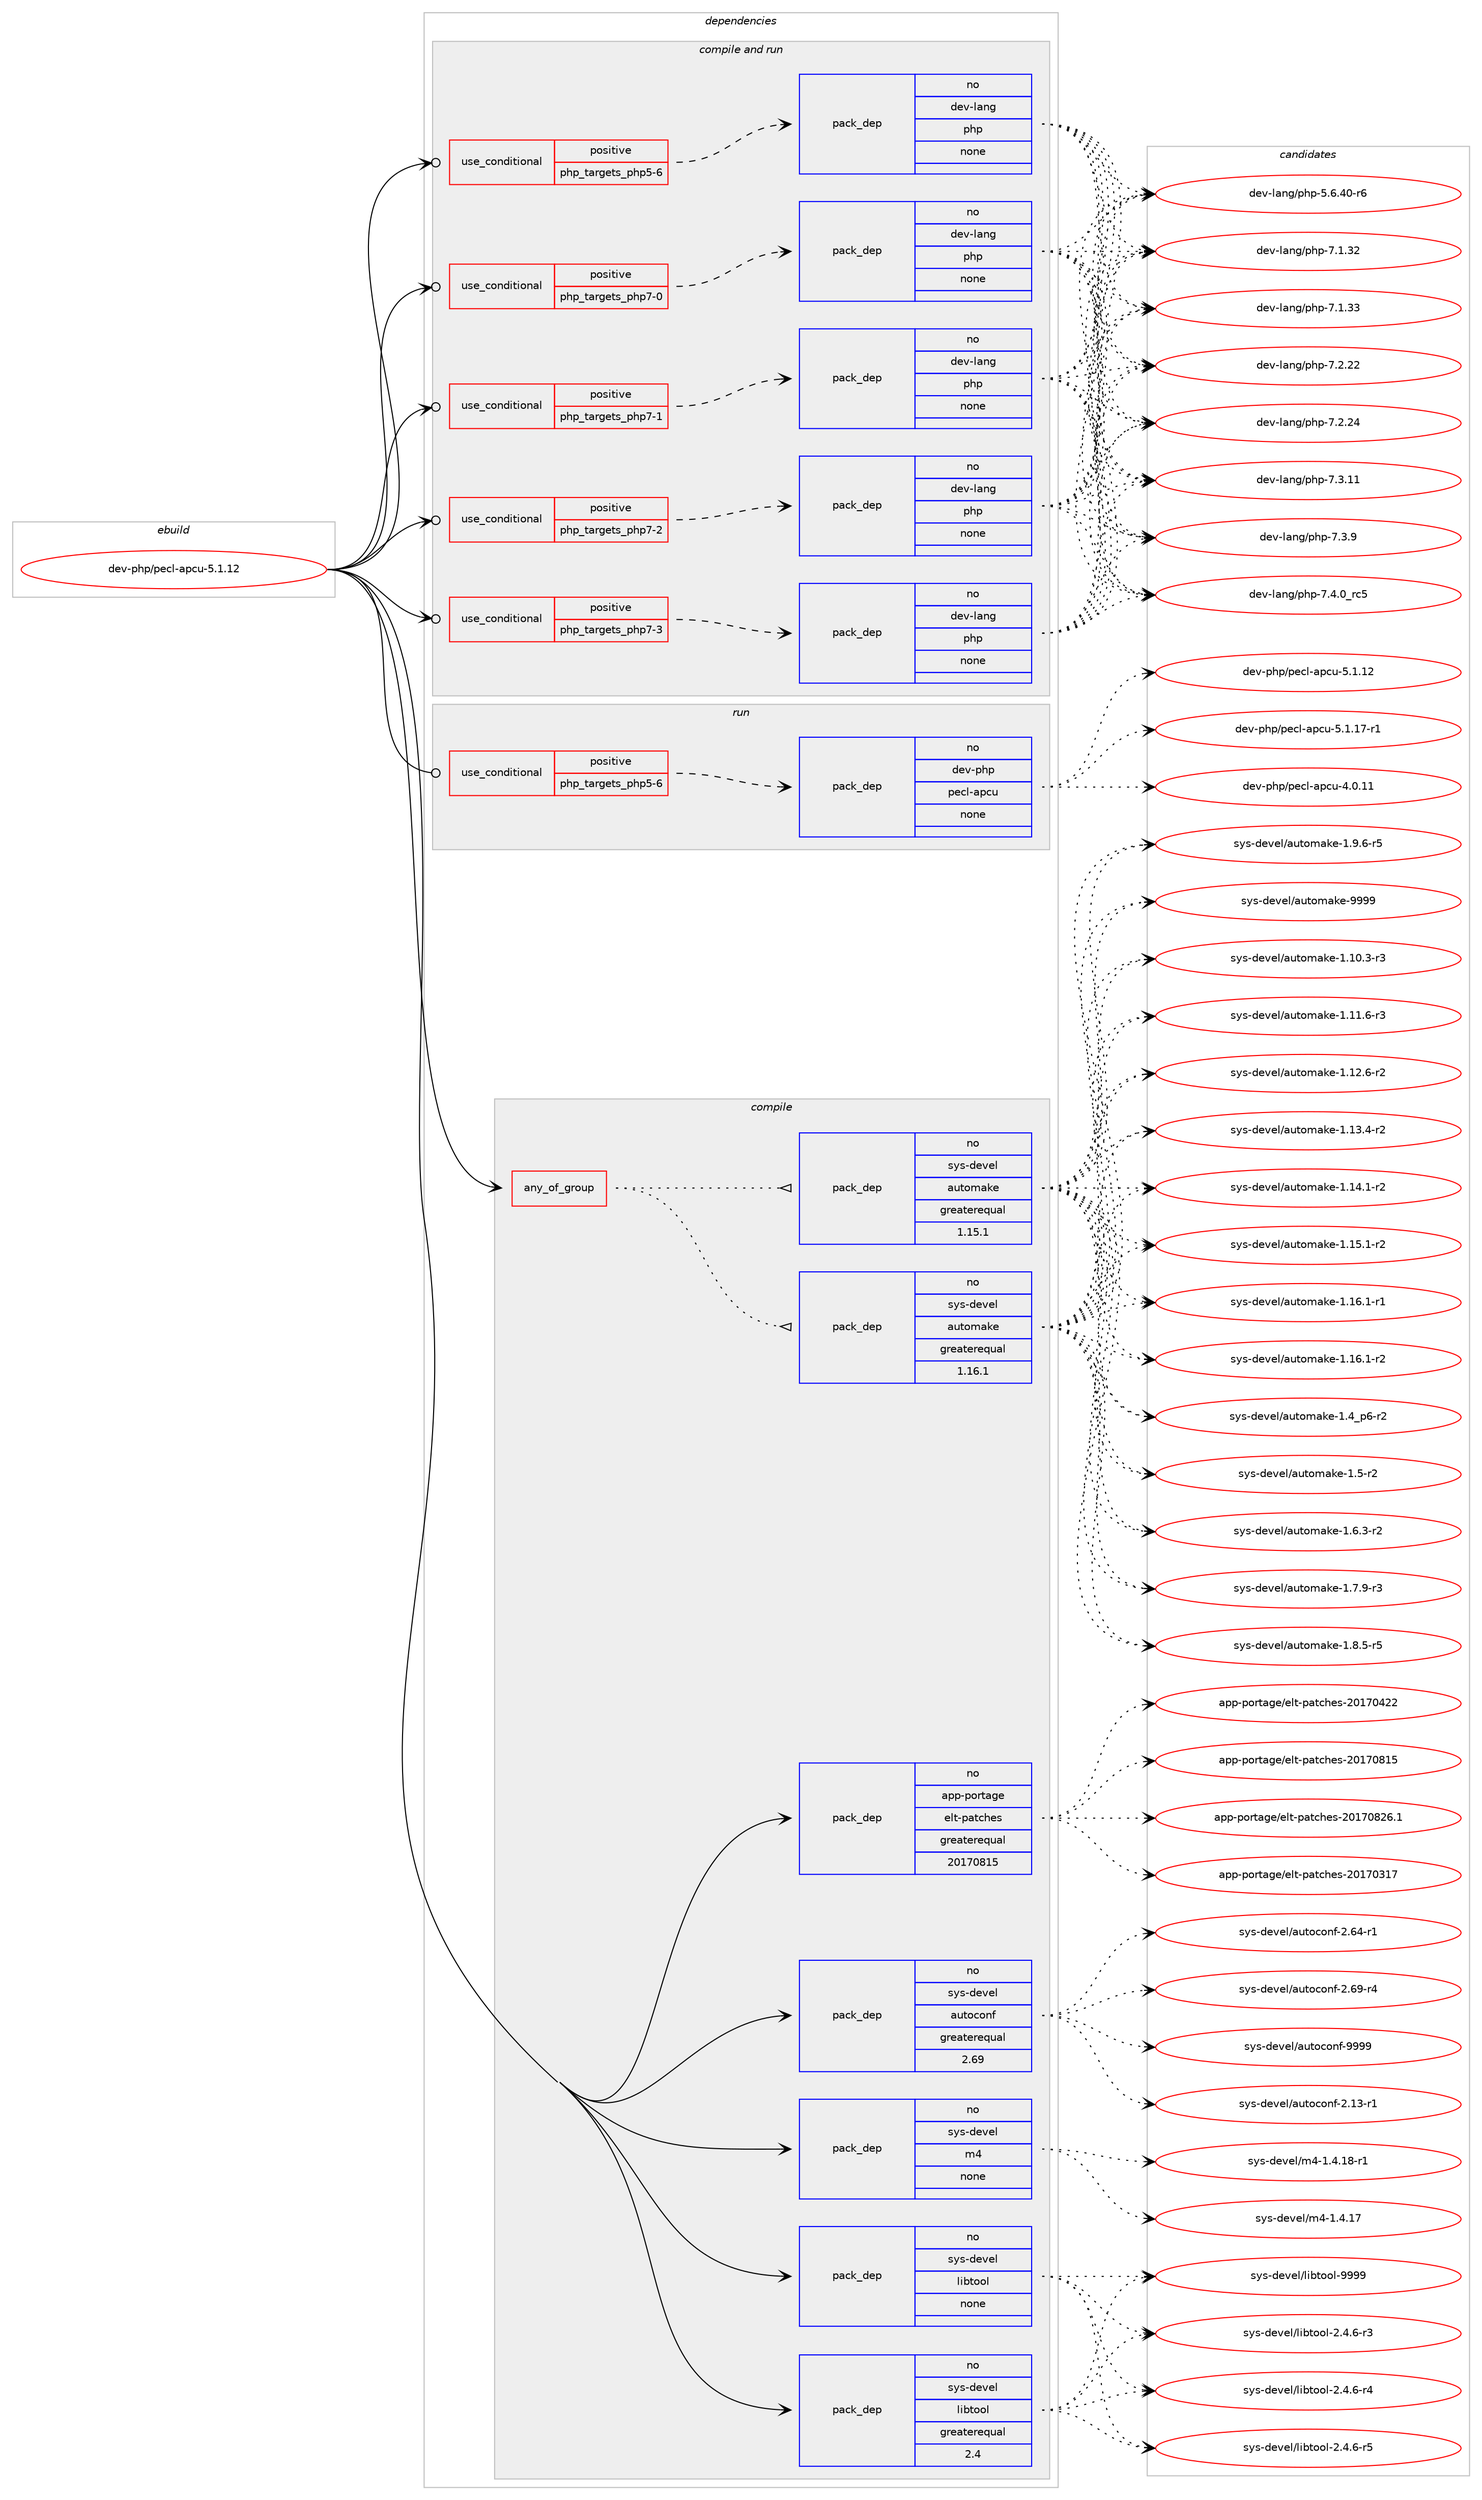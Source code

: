 digraph prolog {

# *************
# Graph options
# *************

newrank=true;
concentrate=true;
compound=true;
graph [rankdir=LR,fontname=Helvetica,fontsize=10,ranksep=1.5];#, ranksep=2.5, nodesep=0.2];
edge  [arrowhead=vee];
node  [fontname=Helvetica,fontsize=10];

# **********
# The ebuild
# **********

subgraph cluster_leftcol {
color=gray;
rank=same;
label=<<i>ebuild</i>>;
id [label="dev-php/pecl-apcu-5.1.12", color=red, width=4, href="../dev-php/pecl-apcu-5.1.12.svg"];
}

# ****************
# The dependencies
# ****************

subgraph cluster_midcol {
color=gray;
label=<<i>dependencies</i>>;
subgraph cluster_compile {
fillcolor="#eeeeee";
style=filled;
label=<<i>compile</i>>;
subgraph any11311 {
dependency589638 [label=<<TABLE BORDER="0" CELLBORDER="1" CELLSPACING="0" CELLPADDING="4"><TR><TD CELLPADDING="10">any_of_group</TD></TR></TABLE>>, shape=none, color=red];subgraph pack443173 {
dependency589639 [label=<<TABLE BORDER="0" CELLBORDER="1" CELLSPACING="0" CELLPADDING="4" WIDTH="220"><TR><TD ROWSPAN="6" CELLPADDING="30">pack_dep</TD></TR><TR><TD WIDTH="110">no</TD></TR><TR><TD>sys-devel</TD></TR><TR><TD>automake</TD></TR><TR><TD>greaterequal</TD></TR><TR><TD>1.16.1</TD></TR></TABLE>>, shape=none, color=blue];
}
dependency589638:e -> dependency589639:w [weight=20,style="dotted",arrowhead="oinv"];
subgraph pack443174 {
dependency589640 [label=<<TABLE BORDER="0" CELLBORDER="1" CELLSPACING="0" CELLPADDING="4" WIDTH="220"><TR><TD ROWSPAN="6" CELLPADDING="30">pack_dep</TD></TR><TR><TD WIDTH="110">no</TD></TR><TR><TD>sys-devel</TD></TR><TR><TD>automake</TD></TR><TR><TD>greaterequal</TD></TR><TR><TD>1.15.1</TD></TR></TABLE>>, shape=none, color=blue];
}
dependency589638:e -> dependency589640:w [weight=20,style="dotted",arrowhead="oinv"];
}
id:e -> dependency589638:w [weight=20,style="solid",arrowhead="vee"];
subgraph pack443175 {
dependency589641 [label=<<TABLE BORDER="0" CELLBORDER="1" CELLSPACING="0" CELLPADDING="4" WIDTH="220"><TR><TD ROWSPAN="6" CELLPADDING="30">pack_dep</TD></TR><TR><TD WIDTH="110">no</TD></TR><TR><TD>app-portage</TD></TR><TR><TD>elt-patches</TD></TR><TR><TD>greaterequal</TD></TR><TR><TD>20170815</TD></TR></TABLE>>, shape=none, color=blue];
}
id:e -> dependency589641:w [weight=20,style="solid",arrowhead="vee"];
subgraph pack443176 {
dependency589642 [label=<<TABLE BORDER="0" CELLBORDER="1" CELLSPACING="0" CELLPADDING="4" WIDTH="220"><TR><TD ROWSPAN="6" CELLPADDING="30">pack_dep</TD></TR><TR><TD WIDTH="110">no</TD></TR><TR><TD>sys-devel</TD></TR><TR><TD>autoconf</TD></TR><TR><TD>greaterequal</TD></TR><TR><TD>2.69</TD></TR></TABLE>>, shape=none, color=blue];
}
id:e -> dependency589642:w [weight=20,style="solid",arrowhead="vee"];
subgraph pack443177 {
dependency589643 [label=<<TABLE BORDER="0" CELLBORDER="1" CELLSPACING="0" CELLPADDING="4" WIDTH="220"><TR><TD ROWSPAN="6" CELLPADDING="30">pack_dep</TD></TR><TR><TD WIDTH="110">no</TD></TR><TR><TD>sys-devel</TD></TR><TR><TD>libtool</TD></TR><TR><TD>greaterequal</TD></TR><TR><TD>2.4</TD></TR></TABLE>>, shape=none, color=blue];
}
id:e -> dependency589643:w [weight=20,style="solid",arrowhead="vee"];
subgraph pack443178 {
dependency589644 [label=<<TABLE BORDER="0" CELLBORDER="1" CELLSPACING="0" CELLPADDING="4" WIDTH="220"><TR><TD ROWSPAN="6" CELLPADDING="30">pack_dep</TD></TR><TR><TD WIDTH="110">no</TD></TR><TR><TD>sys-devel</TD></TR><TR><TD>libtool</TD></TR><TR><TD>none</TD></TR><TR><TD></TD></TR></TABLE>>, shape=none, color=blue];
}
id:e -> dependency589644:w [weight=20,style="solid",arrowhead="vee"];
subgraph pack443179 {
dependency589645 [label=<<TABLE BORDER="0" CELLBORDER="1" CELLSPACING="0" CELLPADDING="4" WIDTH="220"><TR><TD ROWSPAN="6" CELLPADDING="30">pack_dep</TD></TR><TR><TD WIDTH="110">no</TD></TR><TR><TD>sys-devel</TD></TR><TR><TD>m4</TD></TR><TR><TD>none</TD></TR><TR><TD></TD></TR></TABLE>>, shape=none, color=blue];
}
id:e -> dependency589645:w [weight=20,style="solid",arrowhead="vee"];
}
subgraph cluster_compileandrun {
fillcolor="#eeeeee";
style=filled;
label=<<i>compile and run</i>>;
subgraph cond134789 {
dependency589646 [label=<<TABLE BORDER="0" CELLBORDER="1" CELLSPACING="0" CELLPADDING="4"><TR><TD ROWSPAN="3" CELLPADDING="10">use_conditional</TD></TR><TR><TD>positive</TD></TR><TR><TD>php_targets_php5-6</TD></TR></TABLE>>, shape=none, color=red];
subgraph pack443180 {
dependency589647 [label=<<TABLE BORDER="0" CELLBORDER="1" CELLSPACING="0" CELLPADDING="4" WIDTH="220"><TR><TD ROWSPAN="6" CELLPADDING="30">pack_dep</TD></TR><TR><TD WIDTH="110">no</TD></TR><TR><TD>dev-lang</TD></TR><TR><TD>php</TD></TR><TR><TD>none</TD></TR><TR><TD></TD></TR></TABLE>>, shape=none, color=blue];
}
dependency589646:e -> dependency589647:w [weight=20,style="dashed",arrowhead="vee"];
}
id:e -> dependency589646:w [weight=20,style="solid",arrowhead="odotvee"];
subgraph cond134790 {
dependency589648 [label=<<TABLE BORDER="0" CELLBORDER="1" CELLSPACING="0" CELLPADDING="4"><TR><TD ROWSPAN="3" CELLPADDING="10">use_conditional</TD></TR><TR><TD>positive</TD></TR><TR><TD>php_targets_php7-0</TD></TR></TABLE>>, shape=none, color=red];
subgraph pack443181 {
dependency589649 [label=<<TABLE BORDER="0" CELLBORDER="1" CELLSPACING="0" CELLPADDING="4" WIDTH="220"><TR><TD ROWSPAN="6" CELLPADDING="30">pack_dep</TD></TR><TR><TD WIDTH="110">no</TD></TR><TR><TD>dev-lang</TD></TR><TR><TD>php</TD></TR><TR><TD>none</TD></TR><TR><TD></TD></TR></TABLE>>, shape=none, color=blue];
}
dependency589648:e -> dependency589649:w [weight=20,style="dashed",arrowhead="vee"];
}
id:e -> dependency589648:w [weight=20,style="solid",arrowhead="odotvee"];
subgraph cond134791 {
dependency589650 [label=<<TABLE BORDER="0" CELLBORDER="1" CELLSPACING="0" CELLPADDING="4"><TR><TD ROWSPAN="3" CELLPADDING="10">use_conditional</TD></TR><TR><TD>positive</TD></TR><TR><TD>php_targets_php7-1</TD></TR></TABLE>>, shape=none, color=red];
subgraph pack443182 {
dependency589651 [label=<<TABLE BORDER="0" CELLBORDER="1" CELLSPACING="0" CELLPADDING="4" WIDTH="220"><TR><TD ROWSPAN="6" CELLPADDING="30">pack_dep</TD></TR><TR><TD WIDTH="110">no</TD></TR><TR><TD>dev-lang</TD></TR><TR><TD>php</TD></TR><TR><TD>none</TD></TR><TR><TD></TD></TR></TABLE>>, shape=none, color=blue];
}
dependency589650:e -> dependency589651:w [weight=20,style="dashed",arrowhead="vee"];
}
id:e -> dependency589650:w [weight=20,style="solid",arrowhead="odotvee"];
subgraph cond134792 {
dependency589652 [label=<<TABLE BORDER="0" CELLBORDER="1" CELLSPACING="0" CELLPADDING="4"><TR><TD ROWSPAN="3" CELLPADDING="10">use_conditional</TD></TR><TR><TD>positive</TD></TR><TR><TD>php_targets_php7-2</TD></TR></TABLE>>, shape=none, color=red];
subgraph pack443183 {
dependency589653 [label=<<TABLE BORDER="0" CELLBORDER="1" CELLSPACING="0" CELLPADDING="4" WIDTH="220"><TR><TD ROWSPAN="6" CELLPADDING="30">pack_dep</TD></TR><TR><TD WIDTH="110">no</TD></TR><TR><TD>dev-lang</TD></TR><TR><TD>php</TD></TR><TR><TD>none</TD></TR><TR><TD></TD></TR></TABLE>>, shape=none, color=blue];
}
dependency589652:e -> dependency589653:w [weight=20,style="dashed",arrowhead="vee"];
}
id:e -> dependency589652:w [weight=20,style="solid",arrowhead="odotvee"];
subgraph cond134793 {
dependency589654 [label=<<TABLE BORDER="0" CELLBORDER="1" CELLSPACING="0" CELLPADDING="4"><TR><TD ROWSPAN="3" CELLPADDING="10">use_conditional</TD></TR><TR><TD>positive</TD></TR><TR><TD>php_targets_php7-3</TD></TR></TABLE>>, shape=none, color=red];
subgraph pack443184 {
dependency589655 [label=<<TABLE BORDER="0" CELLBORDER="1" CELLSPACING="0" CELLPADDING="4" WIDTH="220"><TR><TD ROWSPAN="6" CELLPADDING="30">pack_dep</TD></TR><TR><TD WIDTH="110">no</TD></TR><TR><TD>dev-lang</TD></TR><TR><TD>php</TD></TR><TR><TD>none</TD></TR><TR><TD></TD></TR></TABLE>>, shape=none, color=blue];
}
dependency589654:e -> dependency589655:w [weight=20,style="dashed",arrowhead="vee"];
}
id:e -> dependency589654:w [weight=20,style="solid",arrowhead="odotvee"];
}
subgraph cluster_run {
fillcolor="#eeeeee";
style=filled;
label=<<i>run</i>>;
subgraph cond134794 {
dependency589656 [label=<<TABLE BORDER="0" CELLBORDER="1" CELLSPACING="0" CELLPADDING="4"><TR><TD ROWSPAN="3" CELLPADDING="10">use_conditional</TD></TR><TR><TD>positive</TD></TR><TR><TD>php_targets_php5-6</TD></TR></TABLE>>, shape=none, color=red];
subgraph pack443185 {
dependency589657 [label=<<TABLE BORDER="0" CELLBORDER="1" CELLSPACING="0" CELLPADDING="4" WIDTH="220"><TR><TD ROWSPAN="6" CELLPADDING="30">pack_dep</TD></TR><TR><TD WIDTH="110">no</TD></TR><TR><TD>dev-php</TD></TR><TR><TD>pecl-apcu</TD></TR><TR><TD>none</TD></TR><TR><TD></TD></TR></TABLE>>, shape=none, color=blue];
}
dependency589656:e -> dependency589657:w [weight=20,style="dashed",arrowhead="vee"];
}
id:e -> dependency589656:w [weight=20,style="solid",arrowhead="odot"];
}
}

# **************
# The candidates
# **************

subgraph cluster_choices {
rank=same;
color=gray;
label=<<i>candidates</i>>;

subgraph choice443173 {
color=black;
nodesep=1;
choice11512111545100101118101108479711711611110997107101454946494846514511451 [label="sys-devel/automake-1.10.3-r3", color=red, width=4,href="../sys-devel/automake-1.10.3-r3.svg"];
choice11512111545100101118101108479711711611110997107101454946494946544511451 [label="sys-devel/automake-1.11.6-r3", color=red, width=4,href="../sys-devel/automake-1.11.6-r3.svg"];
choice11512111545100101118101108479711711611110997107101454946495046544511450 [label="sys-devel/automake-1.12.6-r2", color=red, width=4,href="../sys-devel/automake-1.12.6-r2.svg"];
choice11512111545100101118101108479711711611110997107101454946495146524511450 [label="sys-devel/automake-1.13.4-r2", color=red, width=4,href="../sys-devel/automake-1.13.4-r2.svg"];
choice11512111545100101118101108479711711611110997107101454946495246494511450 [label="sys-devel/automake-1.14.1-r2", color=red, width=4,href="../sys-devel/automake-1.14.1-r2.svg"];
choice11512111545100101118101108479711711611110997107101454946495346494511450 [label="sys-devel/automake-1.15.1-r2", color=red, width=4,href="../sys-devel/automake-1.15.1-r2.svg"];
choice11512111545100101118101108479711711611110997107101454946495446494511449 [label="sys-devel/automake-1.16.1-r1", color=red, width=4,href="../sys-devel/automake-1.16.1-r1.svg"];
choice11512111545100101118101108479711711611110997107101454946495446494511450 [label="sys-devel/automake-1.16.1-r2", color=red, width=4,href="../sys-devel/automake-1.16.1-r2.svg"];
choice115121115451001011181011084797117116111109971071014549465295112544511450 [label="sys-devel/automake-1.4_p6-r2", color=red, width=4,href="../sys-devel/automake-1.4_p6-r2.svg"];
choice11512111545100101118101108479711711611110997107101454946534511450 [label="sys-devel/automake-1.5-r2", color=red, width=4,href="../sys-devel/automake-1.5-r2.svg"];
choice115121115451001011181011084797117116111109971071014549465446514511450 [label="sys-devel/automake-1.6.3-r2", color=red, width=4,href="../sys-devel/automake-1.6.3-r2.svg"];
choice115121115451001011181011084797117116111109971071014549465546574511451 [label="sys-devel/automake-1.7.9-r3", color=red, width=4,href="../sys-devel/automake-1.7.9-r3.svg"];
choice115121115451001011181011084797117116111109971071014549465646534511453 [label="sys-devel/automake-1.8.5-r5", color=red, width=4,href="../sys-devel/automake-1.8.5-r5.svg"];
choice115121115451001011181011084797117116111109971071014549465746544511453 [label="sys-devel/automake-1.9.6-r5", color=red, width=4,href="../sys-devel/automake-1.9.6-r5.svg"];
choice115121115451001011181011084797117116111109971071014557575757 [label="sys-devel/automake-9999", color=red, width=4,href="../sys-devel/automake-9999.svg"];
dependency589639:e -> choice11512111545100101118101108479711711611110997107101454946494846514511451:w [style=dotted,weight="100"];
dependency589639:e -> choice11512111545100101118101108479711711611110997107101454946494946544511451:w [style=dotted,weight="100"];
dependency589639:e -> choice11512111545100101118101108479711711611110997107101454946495046544511450:w [style=dotted,weight="100"];
dependency589639:e -> choice11512111545100101118101108479711711611110997107101454946495146524511450:w [style=dotted,weight="100"];
dependency589639:e -> choice11512111545100101118101108479711711611110997107101454946495246494511450:w [style=dotted,weight="100"];
dependency589639:e -> choice11512111545100101118101108479711711611110997107101454946495346494511450:w [style=dotted,weight="100"];
dependency589639:e -> choice11512111545100101118101108479711711611110997107101454946495446494511449:w [style=dotted,weight="100"];
dependency589639:e -> choice11512111545100101118101108479711711611110997107101454946495446494511450:w [style=dotted,weight="100"];
dependency589639:e -> choice115121115451001011181011084797117116111109971071014549465295112544511450:w [style=dotted,weight="100"];
dependency589639:e -> choice11512111545100101118101108479711711611110997107101454946534511450:w [style=dotted,weight="100"];
dependency589639:e -> choice115121115451001011181011084797117116111109971071014549465446514511450:w [style=dotted,weight="100"];
dependency589639:e -> choice115121115451001011181011084797117116111109971071014549465546574511451:w [style=dotted,weight="100"];
dependency589639:e -> choice115121115451001011181011084797117116111109971071014549465646534511453:w [style=dotted,weight="100"];
dependency589639:e -> choice115121115451001011181011084797117116111109971071014549465746544511453:w [style=dotted,weight="100"];
dependency589639:e -> choice115121115451001011181011084797117116111109971071014557575757:w [style=dotted,weight="100"];
}
subgraph choice443174 {
color=black;
nodesep=1;
choice11512111545100101118101108479711711611110997107101454946494846514511451 [label="sys-devel/automake-1.10.3-r3", color=red, width=4,href="../sys-devel/automake-1.10.3-r3.svg"];
choice11512111545100101118101108479711711611110997107101454946494946544511451 [label="sys-devel/automake-1.11.6-r3", color=red, width=4,href="../sys-devel/automake-1.11.6-r3.svg"];
choice11512111545100101118101108479711711611110997107101454946495046544511450 [label="sys-devel/automake-1.12.6-r2", color=red, width=4,href="../sys-devel/automake-1.12.6-r2.svg"];
choice11512111545100101118101108479711711611110997107101454946495146524511450 [label="sys-devel/automake-1.13.4-r2", color=red, width=4,href="../sys-devel/automake-1.13.4-r2.svg"];
choice11512111545100101118101108479711711611110997107101454946495246494511450 [label="sys-devel/automake-1.14.1-r2", color=red, width=4,href="../sys-devel/automake-1.14.1-r2.svg"];
choice11512111545100101118101108479711711611110997107101454946495346494511450 [label="sys-devel/automake-1.15.1-r2", color=red, width=4,href="../sys-devel/automake-1.15.1-r2.svg"];
choice11512111545100101118101108479711711611110997107101454946495446494511449 [label="sys-devel/automake-1.16.1-r1", color=red, width=4,href="../sys-devel/automake-1.16.1-r1.svg"];
choice11512111545100101118101108479711711611110997107101454946495446494511450 [label="sys-devel/automake-1.16.1-r2", color=red, width=4,href="../sys-devel/automake-1.16.1-r2.svg"];
choice115121115451001011181011084797117116111109971071014549465295112544511450 [label="sys-devel/automake-1.4_p6-r2", color=red, width=4,href="../sys-devel/automake-1.4_p6-r2.svg"];
choice11512111545100101118101108479711711611110997107101454946534511450 [label="sys-devel/automake-1.5-r2", color=red, width=4,href="../sys-devel/automake-1.5-r2.svg"];
choice115121115451001011181011084797117116111109971071014549465446514511450 [label="sys-devel/automake-1.6.3-r2", color=red, width=4,href="../sys-devel/automake-1.6.3-r2.svg"];
choice115121115451001011181011084797117116111109971071014549465546574511451 [label="sys-devel/automake-1.7.9-r3", color=red, width=4,href="../sys-devel/automake-1.7.9-r3.svg"];
choice115121115451001011181011084797117116111109971071014549465646534511453 [label="sys-devel/automake-1.8.5-r5", color=red, width=4,href="../sys-devel/automake-1.8.5-r5.svg"];
choice115121115451001011181011084797117116111109971071014549465746544511453 [label="sys-devel/automake-1.9.6-r5", color=red, width=4,href="../sys-devel/automake-1.9.6-r5.svg"];
choice115121115451001011181011084797117116111109971071014557575757 [label="sys-devel/automake-9999", color=red, width=4,href="../sys-devel/automake-9999.svg"];
dependency589640:e -> choice11512111545100101118101108479711711611110997107101454946494846514511451:w [style=dotted,weight="100"];
dependency589640:e -> choice11512111545100101118101108479711711611110997107101454946494946544511451:w [style=dotted,weight="100"];
dependency589640:e -> choice11512111545100101118101108479711711611110997107101454946495046544511450:w [style=dotted,weight="100"];
dependency589640:e -> choice11512111545100101118101108479711711611110997107101454946495146524511450:w [style=dotted,weight="100"];
dependency589640:e -> choice11512111545100101118101108479711711611110997107101454946495246494511450:w [style=dotted,weight="100"];
dependency589640:e -> choice11512111545100101118101108479711711611110997107101454946495346494511450:w [style=dotted,weight="100"];
dependency589640:e -> choice11512111545100101118101108479711711611110997107101454946495446494511449:w [style=dotted,weight="100"];
dependency589640:e -> choice11512111545100101118101108479711711611110997107101454946495446494511450:w [style=dotted,weight="100"];
dependency589640:e -> choice115121115451001011181011084797117116111109971071014549465295112544511450:w [style=dotted,weight="100"];
dependency589640:e -> choice11512111545100101118101108479711711611110997107101454946534511450:w [style=dotted,weight="100"];
dependency589640:e -> choice115121115451001011181011084797117116111109971071014549465446514511450:w [style=dotted,weight="100"];
dependency589640:e -> choice115121115451001011181011084797117116111109971071014549465546574511451:w [style=dotted,weight="100"];
dependency589640:e -> choice115121115451001011181011084797117116111109971071014549465646534511453:w [style=dotted,weight="100"];
dependency589640:e -> choice115121115451001011181011084797117116111109971071014549465746544511453:w [style=dotted,weight="100"];
dependency589640:e -> choice115121115451001011181011084797117116111109971071014557575757:w [style=dotted,weight="100"];
}
subgraph choice443175 {
color=black;
nodesep=1;
choice97112112451121111141169710310147101108116451129711699104101115455048495548514955 [label="app-portage/elt-patches-20170317", color=red, width=4,href="../app-portage/elt-patches-20170317.svg"];
choice97112112451121111141169710310147101108116451129711699104101115455048495548525050 [label="app-portage/elt-patches-20170422", color=red, width=4,href="../app-portage/elt-patches-20170422.svg"];
choice97112112451121111141169710310147101108116451129711699104101115455048495548564953 [label="app-portage/elt-patches-20170815", color=red, width=4,href="../app-portage/elt-patches-20170815.svg"];
choice971121124511211111411697103101471011081164511297116991041011154550484955485650544649 [label="app-portage/elt-patches-20170826.1", color=red, width=4,href="../app-portage/elt-patches-20170826.1.svg"];
dependency589641:e -> choice97112112451121111141169710310147101108116451129711699104101115455048495548514955:w [style=dotted,weight="100"];
dependency589641:e -> choice97112112451121111141169710310147101108116451129711699104101115455048495548525050:w [style=dotted,weight="100"];
dependency589641:e -> choice97112112451121111141169710310147101108116451129711699104101115455048495548564953:w [style=dotted,weight="100"];
dependency589641:e -> choice971121124511211111411697103101471011081164511297116991041011154550484955485650544649:w [style=dotted,weight="100"];
}
subgraph choice443176 {
color=black;
nodesep=1;
choice1151211154510010111810110847971171161119911111010245504649514511449 [label="sys-devel/autoconf-2.13-r1", color=red, width=4,href="../sys-devel/autoconf-2.13-r1.svg"];
choice1151211154510010111810110847971171161119911111010245504654524511449 [label="sys-devel/autoconf-2.64-r1", color=red, width=4,href="../sys-devel/autoconf-2.64-r1.svg"];
choice1151211154510010111810110847971171161119911111010245504654574511452 [label="sys-devel/autoconf-2.69-r4", color=red, width=4,href="../sys-devel/autoconf-2.69-r4.svg"];
choice115121115451001011181011084797117116111991111101024557575757 [label="sys-devel/autoconf-9999", color=red, width=4,href="../sys-devel/autoconf-9999.svg"];
dependency589642:e -> choice1151211154510010111810110847971171161119911111010245504649514511449:w [style=dotted,weight="100"];
dependency589642:e -> choice1151211154510010111810110847971171161119911111010245504654524511449:w [style=dotted,weight="100"];
dependency589642:e -> choice1151211154510010111810110847971171161119911111010245504654574511452:w [style=dotted,weight="100"];
dependency589642:e -> choice115121115451001011181011084797117116111991111101024557575757:w [style=dotted,weight="100"];
}
subgraph choice443177 {
color=black;
nodesep=1;
choice1151211154510010111810110847108105981161111111084550465246544511451 [label="sys-devel/libtool-2.4.6-r3", color=red, width=4,href="../sys-devel/libtool-2.4.6-r3.svg"];
choice1151211154510010111810110847108105981161111111084550465246544511452 [label="sys-devel/libtool-2.4.6-r4", color=red, width=4,href="../sys-devel/libtool-2.4.6-r4.svg"];
choice1151211154510010111810110847108105981161111111084550465246544511453 [label="sys-devel/libtool-2.4.6-r5", color=red, width=4,href="../sys-devel/libtool-2.4.6-r5.svg"];
choice1151211154510010111810110847108105981161111111084557575757 [label="sys-devel/libtool-9999", color=red, width=4,href="../sys-devel/libtool-9999.svg"];
dependency589643:e -> choice1151211154510010111810110847108105981161111111084550465246544511451:w [style=dotted,weight="100"];
dependency589643:e -> choice1151211154510010111810110847108105981161111111084550465246544511452:w [style=dotted,weight="100"];
dependency589643:e -> choice1151211154510010111810110847108105981161111111084550465246544511453:w [style=dotted,weight="100"];
dependency589643:e -> choice1151211154510010111810110847108105981161111111084557575757:w [style=dotted,weight="100"];
}
subgraph choice443178 {
color=black;
nodesep=1;
choice1151211154510010111810110847108105981161111111084550465246544511451 [label="sys-devel/libtool-2.4.6-r3", color=red, width=4,href="../sys-devel/libtool-2.4.6-r3.svg"];
choice1151211154510010111810110847108105981161111111084550465246544511452 [label="sys-devel/libtool-2.4.6-r4", color=red, width=4,href="../sys-devel/libtool-2.4.6-r4.svg"];
choice1151211154510010111810110847108105981161111111084550465246544511453 [label="sys-devel/libtool-2.4.6-r5", color=red, width=4,href="../sys-devel/libtool-2.4.6-r5.svg"];
choice1151211154510010111810110847108105981161111111084557575757 [label="sys-devel/libtool-9999", color=red, width=4,href="../sys-devel/libtool-9999.svg"];
dependency589644:e -> choice1151211154510010111810110847108105981161111111084550465246544511451:w [style=dotted,weight="100"];
dependency589644:e -> choice1151211154510010111810110847108105981161111111084550465246544511452:w [style=dotted,weight="100"];
dependency589644:e -> choice1151211154510010111810110847108105981161111111084550465246544511453:w [style=dotted,weight="100"];
dependency589644:e -> choice1151211154510010111810110847108105981161111111084557575757:w [style=dotted,weight="100"];
}
subgraph choice443179 {
color=black;
nodesep=1;
choice11512111545100101118101108471095245494652464955 [label="sys-devel/m4-1.4.17", color=red, width=4,href="../sys-devel/m4-1.4.17.svg"];
choice115121115451001011181011084710952454946524649564511449 [label="sys-devel/m4-1.4.18-r1", color=red, width=4,href="../sys-devel/m4-1.4.18-r1.svg"];
dependency589645:e -> choice11512111545100101118101108471095245494652464955:w [style=dotted,weight="100"];
dependency589645:e -> choice115121115451001011181011084710952454946524649564511449:w [style=dotted,weight="100"];
}
subgraph choice443180 {
color=black;
nodesep=1;
choice100101118451089711010347112104112455346544652484511454 [label="dev-lang/php-5.6.40-r6", color=red, width=4,href="../dev-lang/php-5.6.40-r6.svg"];
choice10010111845108971101034711210411245554649465150 [label="dev-lang/php-7.1.32", color=red, width=4,href="../dev-lang/php-7.1.32.svg"];
choice10010111845108971101034711210411245554649465151 [label="dev-lang/php-7.1.33", color=red, width=4,href="../dev-lang/php-7.1.33.svg"];
choice10010111845108971101034711210411245554650465050 [label="dev-lang/php-7.2.22", color=red, width=4,href="../dev-lang/php-7.2.22.svg"];
choice10010111845108971101034711210411245554650465052 [label="dev-lang/php-7.2.24", color=red, width=4,href="../dev-lang/php-7.2.24.svg"];
choice10010111845108971101034711210411245554651464949 [label="dev-lang/php-7.3.11", color=red, width=4,href="../dev-lang/php-7.3.11.svg"];
choice100101118451089711010347112104112455546514657 [label="dev-lang/php-7.3.9", color=red, width=4,href="../dev-lang/php-7.3.9.svg"];
choice100101118451089711010347112104112455546524648951149953 [label="dev-lang/php-7.4.0_rc5", color=red, width=4,href="../dev-lang/php-7.4.0_rc5.svg"];
dependency589647:e -> choice100101118451089711010347112104112455346544652484511454:w [style=dotted,weight="100"];
dependency589647:e -> choice10010111845108971101034711210411245554649465150:w [style=dotted,weight="100"];
dependency589647:e -> choice10010111845108971101034711210411245554649465151:w [style=dotted,weight="100"];
dependency589647:e -> choice10010111845108971101034711210411245554650465050:w [style=dotted,weight="100"];
dependency589647:e -> choice10010111845108971101034711210411245554650465052:w [style=dotted,weight="100"];
dependency589647:e -> choice10010111845108971101034711210411245554651464949:w [style=dotted,weight="100"];
dependency589647:e -> choice100101118451089711010347112104112455546514657:w [style=dotted,weight="100"];
dependency589647:e -> choice100101118451089711010347112104112455546524648951149953:w [style=dotted,weight="100"];
}
subgraph choice443181 {
color=black;
nodesep=1;
choice100101118451089711010347112104112455346544652484511454 [label="dev-lang/php-5.6.40-r6", color=red, width=4,href="../dev-lang/php-5.6.40-r6.svg"];
choice10010111845108971101034711210411245554649465150 [label="dev-lang/php-7.1.32", color=red, width=4,href="../dev-lang/php-7.1.32.svg"];
choice10010111845108971101034711210411245554649465151 [label="dev-lang/php-7.1.33", color=red, width=4,href="../dev-lang/php-7.1.33.svg"];
choice10010111845108971101034711210411245554650465050 [label="dev-lang/php-7.2.22", color=red, width=4,href="../dev-lang/php-7.2.22.svg"];
choice10010111845108971101034711210411245554650465052 [label="dev-lang/php-7.2.24", color=red, width=4,href="../dev-lang/php-7.2.24.svg"];
choice10010111845108971101034711210411245554651464949 [label="dev-lang/php-7.3.11", color=red, width=4,href="../dev-lang/php-7.3.11.svg"];
choice100101118451089711010347112104112455546514657 [label="dev-lang/php-7.3.9", color=red, width=4,href="../dev-lang/php-7.3.9.svg"];
choice100101118451089711010347112104112455546524648951149953 [label="dev-lang/php-7.4.0_rc5", color=red, width=4,href="../dev-lang/php-7.4.0_rc5.svg"];
dependency589649:e -> choice100101118451089711010347112104112455346544652484511454:w [style=dotted,weight="100"];
dependency589649:e -> choice10010111845108971101034711210411245554649465150:w [style=dotted,weight="100"];
dependency589649:e -> choice10010111845108971101034711210411245554649465151:w [style=dotted,weight="100"];
dependency589649:e -> choice10010111845108971101034711210411245554650465050:w [style=dotted,weight="100"];
dependency589649:e -> choice10010111845108971101034711210411245554650465052:w [style=dotted,weight="100"];
dependency589649:e -> choice10010111845108971101034711210411245554651464949:w [style=dotted,weight="100"];
dependency589649:e -> choice100101118451089711010347112104112455546514657:w [style=dotted,weight="100"];
dependency589649:e -> choice100101118451089711010347112104112455546524648951149953:w [style=dotted,weight="100"];
}
subgraph choice443182 {
color=black;
nodesep=1;
choice100101118451089711010347112104112455346544652484511454 [label="dev-lang/php-5.6.40-r6", color=red, width=4,href="../dev-lang/php-5.6.40-r6.svg"];
choice10010111845108971101034711210411245554649465150 [label="dev-lang/php-7.1.32", color=red, width=4,href="../dev-lang/php-7.1.32.svg"];
choice10010111845108971101034711210411245554649465151 [label="dev-lang/php-7.1.33", color=red, width=4,href="../dev-lang/php-7.1.33.svg"];
choice10010111845108971101034711210411245554650465050 [label="dev-lang/php-7.2.22", color=red, width=4,href="../dev-lang/php-7.2.22.svg"];
choice10010111845108971101034711210411245554650465052 [label="dev-lang/php-7.2.24", color=red, width=4,href="../dev-lang/php-7.2.24.svg"];
choice10010111845108971101034711210411245554651464949 [label="dev-lang/php-7.3.11", color=red, width=4,href="../dev-lang/php-7.3.11.svg"];
choice100101118451089711010347112104112455546514657 [label="dev-lang/php-7.3.9", color=red, width=4,href="../dev-lang/php-7.3.9.svg"];
choice100101118451089711010347112104112455546524648951149953 [label="dev-lang/php-7.4.0_rc5", color=red, width=4,href="../dev-lang/php-7.4.0_rc5.svg"];
dependency589651:e -> choice100101118451089711010347112104112455346544652484511454:w [style=dotted,weight="100"];
dependency589651:e -> choice10010111845108971101034711210411245554649465150:w [style=dotted,weight="100"];
dependency589651:e -> choice10010111845108971101034711210411245554649465151:w [style=dotted,weight="100"];
dependency589651:e -> choice10010111845108971101034711210411245554650465050:w [style=dotted,weight="100"];
dependency589651:e -> choice10010111845108971101034711210411245554650465052:w [style=dotted,weight="100"];
dependency589651:e -> choice10010111845108971101034711210411245554651464949:w [style=dotted,weight="100"];
dependency589651:e -> choice100101118451089711010347112104112455546514657:w [style=dotted,weight="100"];
dependency589651:e -> choice100101118451089711010347112104112455546524648951149953:w [style=dotted,weight="100"];
}
subgraph choice443183 {
color=black;
nodesep=1;
choice100101118451089711010347112104112455346544652484511454 [label="dev-lang/php-5.6.40-r6", color=red, width=4,href="../dev-lang/php-5.6.40-r6.svg"];
choice10010111845108971101034711210411245554649465150 [label="dev-lang/php-7.1.32", color=red, width=4,href="../dev-lang/php-7.1.32.svg"];
choice10010111845108971101034711210411245554649465151 [label="dev-lang/php-7.1.33", color=red, width=4,href="../dev-lang/php-7.1.33.svg"];
choice10010111845108971101034711210411245554650465050 [label="dev-lang/php-7.2.22", color=red, width=4,href="../dev-lang/php-7.2.22.svg"];
choice10010111845108971101034711210411245554650465052 [label="dev-lang/php-7.2.24", color=red, width=4,href="../dev-lang/php-7.2.24.svg"];
choice10010111845108971101034711210411245554651464949 [label="dev-lang/php-7.3.11", color=red, width=4,href="../dev-lang/php-7.3.11.svg"];
choice100101118451089711010347112104112455546514657 [label="dev-lang/php-7.3.9", color=red, width=4,href="../dev-lang/php-7.3.9.svg"];
choice100101118451089711010347112104112455546524648951149953 [label="dev-lang/php-7.4.0_rc5", color=red, width=4,href="../dev-lang/php-7.4.0_rc5.svg"];
dependency589653:e -> choice100101118451089711010347112104112455346544652484511454:w [style=dotted,weight="100"];
dependency589653:e -> choice10010111845108971101034711210411245554649465150:w [style=dotted,weight="100"];
dependency589653:e -> choice10010111845108971101034711210411245554649465151:w [style=dotted,weight="100"];
dependency589653:e -> choice10010111845108971101034711210411245554650465050:w [style=dotted,weight="100"];
dependency589653:e -> choice10010111845108971101034711210411245554650465052:w [style=dotted,weight="100"];
dependency589653:e -> choice10010111845108971101034711210411245554651464949:w [style=dotted,weight="100"];
dependency589653:e -> choice100101118451089711010347112104112455546514657:w [style=dotted,weight="100"];
dependency589653:e -> choice100101118451089711010347112104112455546524648951149953:w [style=dotted,weight="100"];
}
subgraph choice443184 {
color=black;
nodesep=1;
choice100101118451089711010347112104112455346544652484511454 [label="dev-lang/php-5.6.40-r6", color=red, width=4,href="../dev-lang/php-5.6.40-r6.svg"];
choice10010111845108971101034711210411245554649465150 [label="dev-lang/php-7.1.32", color=red, width=4,href="../dev-lang/php-7.1.32.svg"];
choice10010111845108971101034711210411245554649465151 [label="dev-lang/php-7.1.33", color=red, width=4,href="../dev-lang/php-7.1.33.svg"];
choice10010111845108971101034711210411245554650465050 [label="dev-lang/php-7.2.22", color=red, width=4,href="../dev-lang/php-7.2.22.svg"];
choice10010111845108971101034711210411245554650465052 [label="dev-lang/php-7.2.24", color=red, width=4,href="../dev-lang/php-7.2.24.svg"];
choice10010111845108971101034711210411245554651464949 [label="dev-lang/php-7.3.11", color=red, width=4,href="../dev-lang/php-7.3.11.svg"];
choice100101118451089711010347112104112455546514657 [label="dev-lang/php-7.3.9", color=red, width=4,href="../dev-lang/php-7.3.9.svg"];
choice100101118451089711010347112104112455546524648951149953 [label="dev-lang/php-7.4.0_rc5", color=red, width=4,href="../dev-lang/php-7.4.0_rc5.svg"];
dependency589655:e -> choice100101118451089711010347112104112455346544652484511454:w [style=dotted,weight="100"];
dependency589655:e -> choice10010111845108971101034711210411245554649465150:w [style=dotted,weight="100"];
dependency589655:e -> choice10010111845108971101034711210411245554649465151:w [style=dotted,weight="100"];
dependency589655:e -> choice10010111845108971101034711210411245554650465050:w [style=dotted,weight="100"];
dependency589655:e -> choice10010111845108971101034711210411245554650465052:w [style=dotted,weight="100"];
dependency589655:e -> choice10010111845108971101034711210411245554651464949:w [style=dotted,weight="100"];
dependency589655:e -> choice100101118451089711010347112104112455546514657:w [style=dotted,weight="100"];
dependency589655:e -> choice100101118451089711010347112104112455546524648951149953:w [style=dotted,weight="100"];
}
subgraph choice443185 {
color=black;
nodesep=1;
choice10010111845112104112471121019910845971129911745524648464949 [label="dev-php/pecl-apcu-4.0.11", color=red, width=4,href="../dev-php/pecl-apcu-4.0.11.svg"];
choice10010111845112104112471121019910845971129911745534649464950 [label="dev-php/pecl-apcu-5.1.12", color=red, width=4,href="../dev-php/pecl-apcu-5.1.12.svg"];
choice100101118451121041124711210199108459711299117455346494649554511449 [label="dev-php/pecl-apcu-5.1.17-r1", color=red, width=4,href="../dev-php/pecl-apcu-5.1.17-r1.svg"];
dependency589657:e -> choice10010111845112104112471121019910845971129911745524648464949:w [style=dotted,weight="100"];
dependency589657:e -> choice10010111845112104112471121019910845971129911745534649464950:w [style=dotted,weight="100"];
dependency589657:e -> choice100101118451121041124711210199108459711299117455346494649554511449:w [style=dotted,weight="100"];
}
}

}
